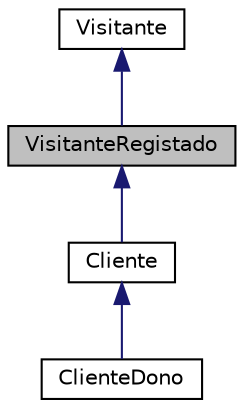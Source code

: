 digraph "VisitanteRegistado"
{
 // LATEX_PDF_SIZE
  edge [fontname="Helvetica",fontsize="10",labelfontname="Helvetica",labelfontsize="10"];
  node [fontname="Helvetica",fontsize="10",shape=record];
  Node1 [label="VisitanteRegistado",height=0.2,width=0.4,color="black", fillcolor="grey75", style="filled", fontcolor="black",tooltip=" "];
  Node2 -> Node1 [dir="back",color="midnightblue",fontsize="10",style="solid",fontname="Helvetica"];
  Node2 [label="Visitante",height=0.2,width=0.4,color="black", fillcolor="white", style="filled",URL="$class_visitante.html",tooltip=" "];
  Node1 -> Node3 [dir="back",color="midnightblue",fontsize="10",style="solid",fontname="Helvetica"];
  Node3 [label="Cliente",height=0.2,width=0.4,color="black", fillcolor="white", style="filled",URL="$class_cliente.html",tooltip=" "];
  Node3 -> Node4 [dir="back",color="midnightblue",fontsize="10",style="solid",fontname="Helvetica"];
  Node4 [label="ClienteDono",height=0.2,width=0.4,color="black", fillcolor="white", style="filled",URL="$class_cliente_dono.html",tooltip=" "];
}
